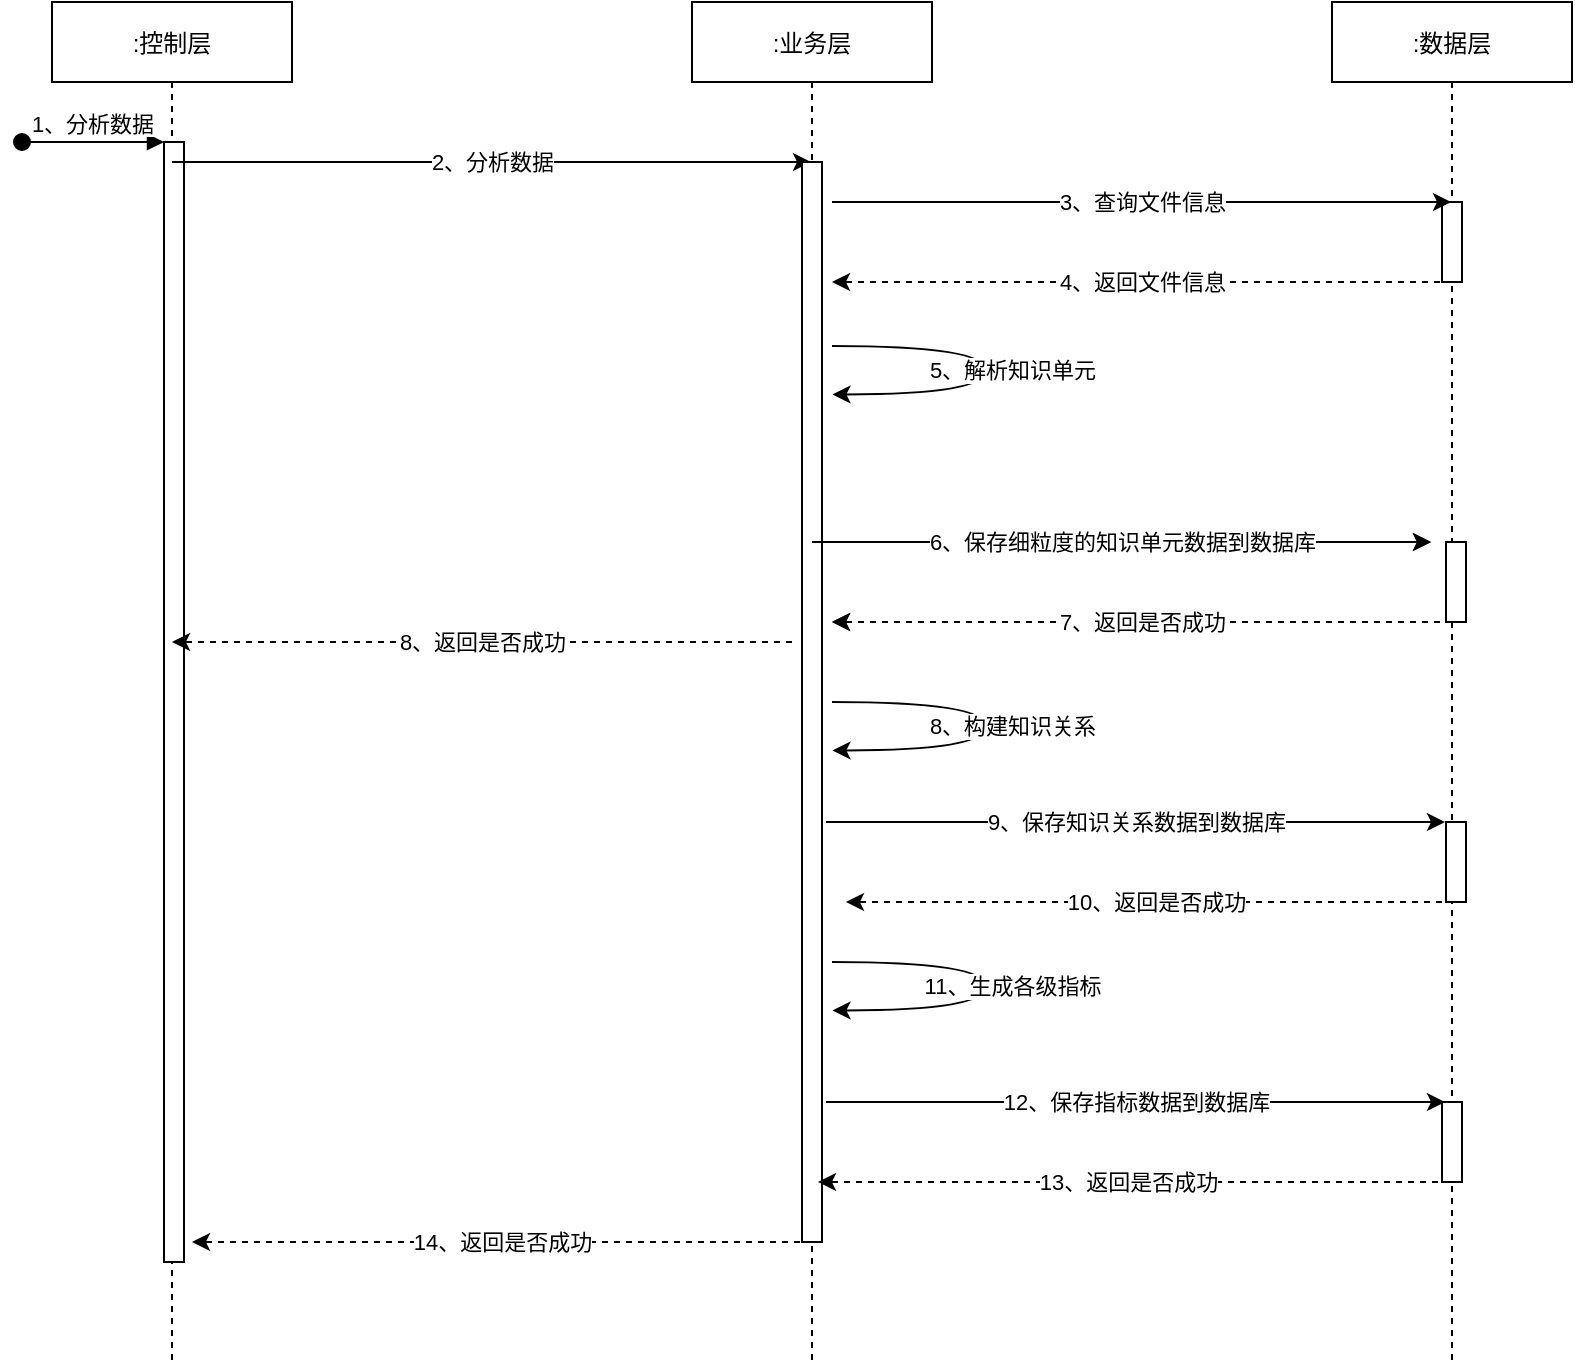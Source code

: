 <mxfile version="13.9.9" type="device"><diagram id="OlJtpjkJzFV3rQnyGvcJ" name="第 1 页"><mxGraphModel dx="1024" dy="592" grid="1" gridSize="10" guides="1" tooltips="1" connect="1" arrows="1" fold="1" page="1" pageScale="1" pageWidth="827" pageHeight="1169" math="0" shadow="0"><root><mxCell id="0"/><mxCell id="1" parent="0"/><mxCell id="vUI8ROhS_6Fb_L5MWuEe-1" value=":控制层" style="shape=umlLifeline;perimeter=lifelinePerimeter;container=1;collapsible=0;recursiveResize=0;rounded=0;shadow=0;strokeWidth=1;" vertex="1" parent="1"><mxGeometry x="120" y="80" width="120" height="680" as="geometry"/></mxCell><mxCell id="vUI8ROhS_6Fb_L5MWuEe-2" value="" style="points=[];perimeter=orthogonalPerimeter;rounded=0;shadow=0;strokeWidth=1;" vertex="1" parent="vUI8ROhS_6Fb_L5MWuEe-1"><mxGeometry x="56" y="70" width="10" height="560" as="geometry"/></mxCell><mxCell id="vUI8ROhS_6Fb_L5MWuEe-3" value="1、分析数据" style="verticalAlign=bottom;startArrow=oval;endArrow=block;startSize=8;shadow=0;strokeWidth=1;" edge="1" parent="vUI8ROhS_6Fb_L5MWuEe-1" target="vUI8ROhS_6Fb_L5MWuEe-2"><mxGeometry relative="1" as="geometry"><mxPoint x="-15" y="70" as="sourcePoint"/></mxGeometry></mxCell><mxCell id="vUI8ROhS_6Fb_L5MWuEe-4" value="" style="endArrow=classic;html=1;" edge="1" parent="vUI8ROhS_6Fb_L5MWuEe-1" target="vUI8ROhS_6Fb_L5MWuEe-6"><mxGeometry relative="1" as="geometry"><mxPoint x="60" y="80" as="sourcePoint"/><mxPoint x="160" y="80" as="targetPoint"/></mxGeometry></mxCell><mxCell id="vUI8ROhS_6Fb_L5MWuEe-5" value="2、分析数据" style="edgeLabel;resizable=0;html=1;align=center;verticalAlign=middle;" connectable="0" vertex="1" parent="vUI8ROhS_6Fb_L5MWuEe-4"><mxGeometry relative="1" as="geometry"/></mxCell><mxCell id="vUI8ROhS_6Fb_L5MWuEe-6" value=":业务层" style="shape=umlLifeline;perimeter=lifelinePerimeter;container=1;collapsible=0;recursiveResize=0;rounded=0;shadow=0;strokeWidth=1;" vertex="1" parent="1"><mxGeometry x="440" y="80" width="120" height="680" as="geometry"/></mxCell><mxCell id="vUI8ROhS_6Fb_L5MWuEe-7" value="" style="points=[];perimeter=orthogonalPerimeter;rounded=0;shadow=0;strokeWidth=1;" vertex="1" parent="vUI8ROhS_6Fb_L5MWuEe-6"><mxGeometry x="55" y="80" width="10" height="540" as="geometry"/></mxCell><mxCell id="vUI8ROhS_6Fb_L5MWuEe-8" value=":数据层" style="shape=umlLifeline;perimeter=lifelinePerimeter;container=1;collapsible=0;recursiveResize=0;rounded=0;shadow=0;strokeWidth=1;" vertex="1" parent="1"><mxGeometry x="760" y="80" width="120" height="680" as="geometry"/></mxCell><mxCell id="vUI8ROhS_6Fb_L5MWuEe-11" value="" style="points=[];perimeter=orthogonalPerimeter;rounded=0;shadow=0;strokeWidth=1;" vertex="1" parent="vUI8ROhS_6Fb_L5MWuEe-8"><mxGeometry x="57" y="270" width="10" height="40" as="geometry"/></mxCell><mxCell id="vUI8ROhS_6Fb_L5MWuEe-45" value="" style="points=[];perimeter=orthogonalPerimeter;rounded=0;shadow=0;strokeWidth=1;" vertex="1" parent="vUI8ROhS_6Fb_L5MWuEe-8"><mxGeometry x="55" y="100" width="10" height="40" as="geometry"/></mxCell><mxCell id="vUI8ROhS_6Fb_L5MWuEe-63" value="" style="points=[];perimeter=orthogonalPerimeter;rounded=0;shadow=0;strokeWidth=1;" vertex="1" parent="vUI8ROhS_6Fb_L5MWuEe-8"><mxGeometry x="57" y="410" width="10" height="40" as="geometry"/></mxCell><mxCell id="vUI8ROhS_6Fb_L5MWuEe-69" value="" style="points=[];perimeter=orthogonalPerimeter;rounded=0;shadow=0;strokeWidth=1;" vertex="1" parent="vUI8ROhS_6Fb_L5MWuEe-8"><mxGeometry x="55" y="550" width="10" height="40" as="geometry"/></mxCell><mxCell id="vUI8ROhS_6Fb_L5MWuEe-17" value="8、返回是否成功" style="endArrow=classic;html=1;dashed=1;" edge="1" parent="1"><mxGeometry relative="1" as="geometry"><mxPoint x="490" y="400" as="sourcePoint"/><mxPoint x="180" y="400" as="targetPoint"/><Array as="points"><mxPoint x="350" y="400"/></Array></mxGeometry></mxCell><mxCell id="vUI8ROhS_6Fb_L5MWuEe-20" value="" style="endArrow=classic;html=1;" edge="1" parent="1"><mxGeometry relative="1" as="geometry"><mxPoint x="500" y="350" as="sourcePoint"/><mxPoint x="809.5" y="350" as="targetPoint"/></mxGeometry></mxCell><mxCell id="vUI8ROhS_6Fb_L5MWuEe-21" value="6、保存细粒度的知识单元数据到数据库" style="edgeLabel;resizable=0;html=1;align=center;verticalAlign=middle;" connectable="0" vertex="1" parent="vUI8ROhS_6Fb_L5MWuEe-20"><mxGeometry relative="1" as="geometry"/></mxCell><mxCell id="vUI8ROhS_6Fb_L5MWuEe-22" value="7、返回是否成功" style="endArrow=classic;html=1;dashed=1;" edge="1" parent="1"><mxGeometry relative="1" as="geometry"><mxPoint x="820" y="390" as="sourcePoint"/><mxPoint x="510" y="390" as="targetPoint"/></mxGeometry></mxCell><mxCell id="vUI8ROhS_6Fb_L5MWuEe-46" value="" style="endArrow=classic;html=1;" edge="1" parent="1"><mxGeometry relative="1" as="geometry"><mxPoint x="510" y="180" as="sourcePoint"/><mxPoint x="819.5" y="180" as="targetPoint"/></mxGeometry></mxCell><mxCell id="vUI8ROhS_6Fb_L5MWuEe-47" value="3、查询文件信息" style="edgeLabel;resizable=0;html=1;align=center;verticalAlign=middle;" connectable="0" vertex="1" parent="vUI8ROhS_6Fb_L5MWuEe-46"><mxGeometry relative="1" as="geometry"/></mxCell><mxCell id="vUI8ROhS_6Fb_L5MWuEe-48" value="4、返回文件信息" style="endArrow=classic;html=1;dashed=1;" edge="1" parent="1"><mxGeometry relative="1" as="geometry"><mxPoint x="820" y="220" as="sourcePoint"/><mxPoint x="510" y="220" as="targetPoint"/></mxGeometry></mxCell><mxCell id="vUI8ROhS_6Fb_L5MWuEe-49" value="" style="endArrow=classic;html=1;edgeStyle=orthogonalEdgeStyle;curved=1;entryX=0.527;entryY=0.414;entryDx=0;entryDy=0;entryPerimeter=0;" edge="1" parent="1"><mxGeometry relative="1" as="geometry"><mxPoint x="510" y="252" as="sourcePoint"/><mxPoint x="510.24" y="276.2" as="targetPoint"/><Array as="points"><mxPoint x="587" y="252"/><mxPoint x="587" y="276"/></Array></mxGeometry></mxCell><mxCell id="vUI8ROhS_6Fb_L5MWuEe-50" value="5、解析知识单元" style="edgeLabel;resizable=0;html=1;align=center;verticalAlign=middle;" connectable="0" vertex="1" parent="vUI8ROhS_6Fb_L5MWuEe-49"><mxGeometry relative="1" as="geometry"><mxPoint x="13" y="-0.5" as="offset"/></mxGeometry></mxCell><mxCell id="vUI8ROhS_6Fb_L5MWuEe-54" value="" style="endArrow=classic;html=1;edgeStyle=orthogonalEdgeStyle;curved=1;entryX=0.527;entryY=0.414;entryDx=0;entryDy=0;entryPerimeter=0;" edge="1" parent="1"><mxGeometry relative="1" as="geometry"><mxPoint x="510" y="430" as="sourcePoint"/><mxPoint x="510.24" y="454.2" as="targetPoint"/><Array as="points"><mxPoint x="587" y="430"/><mxPoint x="587" y="454"/></Array></mxGeometry></mxCell><mxCell id="vUI8ROhS_6Fb_L5MWuEe-55" value="8、构建知识关系" style="edgeLabel;resizable=0;html=1;align=center;verticalAlign=middle;" connectable="0" vertex="1" parent="vUI8ROhS_6Fb_L5MWuEe-54"><mxGeometry relative="1" as="geometry"><mxPoint x="13" y="-0.5" as="offset"/></mxGeometry></mxCell><mxCell id="vUI8ROhS_6Fb_L5MWuEe-57" value="" style="endArrow=classic;html=1;" edge="1" parent="1"><mxGeometry relative="1" as="geometry"><mxPoint x="500" y="350" as="sourcePoint"/><mxPoint x="809.5" y="350" as="targetPoint"/></mxGeometry></mxCell><mxCell id="vUI8ROhS_6Fb_L5MWuEe-58" value="6、保存细粒度的知识单元数据到数据库" style="edgeLabel;resizable=0;html=1;align=center;verticalAlign=middle;" connectable="0" vertex="1" parent="vUI8ROhS_6Fb_L5MWuEe-57"><mxGeometry relative="1" as="geometry"/></mxCell><mxCell id="vUI8ROhS_6Fb_L5MWuEe-59" value="7、返回是否成功" style="endArrow=classic;html=1;dashed=1;" edge="1" parent="1"><mxGeometry relative="1" as="geometry"><mxPoint x="820" y="390" as="sourcePoint"/><mxPoint x="510" y="390" as="targetPoint"/></mxGeometry></mxCell><mxCell id="vUI8ROhS_6Fb_L5MWuEe-60" value="" style="endArrow=classic;html=1;" edge="1" parent="1"><mxGeometry relative="1" as="geometry"><mxPoint x="507" y="490" as="sourcePoint"/><mxPoint x="816.5" y="490" as="targetPoint"/></mxGeometry></mxCell><mxCell id="vUI8ROhS_6Fb_L5MWuEe-61" value="9、保存知识关系数据到数据库" style="edgeLabel;resizable=0;html=1;align=center;verticalAlign=middle;" connectable="0" vertex="1" parent="vUI8ROhS_6Fb_L5MWuEe-60"><mxGeometry relative="1" as="geometry"/></mxCell><mxCell id="vUI8ROhS_6Fb_L5MWuEe-62" value="10、返回是否成功" style="endArrow=classic;html=1;dashed=1;" edge="1" parent="1"><mxGeometry relative="1" as="geometry"><mxPoint x="827" y="530" as="sourcePoint"/><mxPoint x="517" y="530" as="targetPoint"/></mxGeometry></mxCell><mxCell id="vUI8ROhS_6Fb_L5MWuEe-64" value="" style="endArrow=classic;html=1;edgeStyle=orthogonalEdgeStyle;curved=1;entryX=0.527;entryY=0.414;entryDx=0;entryDy=0;entryPerimeter=0;" edge="1" parent="1"><mxGeometry relative="1" as="geometry"><mxPoint x="510" y="560" as="sourcePoint"/><mxPoint x="510.24" y="584.2" as="targetPoint"/><Array as="points"><mxPoint x="587" y="560"/><mxPoint x="587" y="584"/></Array></mxGeometry></mxCell><mxCell id="vUI8ROhS_6Fb_L5MWuEe-65" value="11、生成各级指标" style="edgeLabel;resizable=0;html=1;align=center;verticalAlign=middle;" connectable="0" vertex="1" parent="vUI8ROhS_6Fb_L5MWuEe-64"><mxGeometry relative="1" as="geometry"><mxPoint x="13" y="-0.5" as="offset"/></mxGeometry></mxCell><mxCell id="vUI8ROhS_6Fb_L5MWuEe-66" value="" style="endArrow=classic;html=1;" edge="1" parent="1"><mxGeometry relative="1" as="geometry"><mxPoint x="507" y="630" as="sourcePoint"/><mxPoint x="816.5" y="630" as="targetPoint"/></mxGeometry></mxCell><mxCell id="vUI8ROhS_6Fb_L5MWuEe-67" value="12、保存指标数据到数据库" style="edgeLabel;resizable=0;html=1;align=center;verticalAlign=middle;" connectable="0" vertex="1" parent="vUI8ROhS_6Fb_L5MWuEe-66"><mxGeometry relative="1" as="geometry"/></mxCell><mxCell id="vUI8ROhS_6Fb_L5MWuEe-68" value="13、返回是否成功" style="endArrow=classic;html=1;dashed=1;" edge="1" parent="1"><mxGeometry relative="1" as="geometry"><mxPoint x="813" y="670" as="sourcePoint"/><mxPoint x="503" y="670" as="targetPoint"/></mxGeometry></mxCell><mxCell id="vUI8ROhS_6Fb_L5MWuEe-70" value="14、返回是否成功" style="endArrow=classic;html=1;dashed=1;" edge="1" parent="1"><mxGeometry relative="1" as="geometry"><mxPoint x="500" y="700" as="sourcePoint"/><mxPoint x="190" y="700" as="targetPoint"/><Array as="points"><mxPoint x="360" y="700"/></Array></mxGeometry></mxCell></root></mxGraphModel></diagram></mxfile>